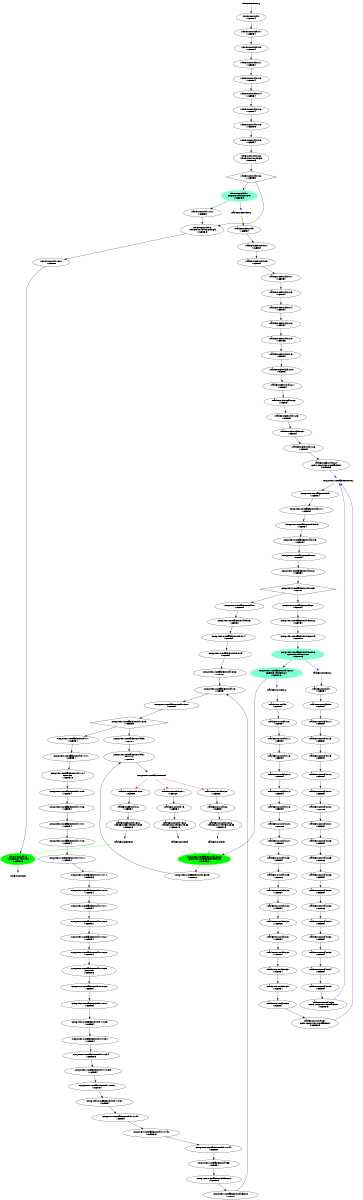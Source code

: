 digraph "CFG" {
fontsize=10;
orientation="portrait";
rankdir="TB";
size="10,8";
_thrFunc0___bb [fontsize=10, label="\"_thrFunc0___bb\"\nWCET=4", width="0.01"];
_thrFunc0___bb__7 [fontsize=10, label="\"_thrFunc0___bb__7\"\nWCET=4", width="0.01"];
_thrFunc0___bb__9 [fontsize=10, label="\"_thrFunc0___bb__9\"\nWCET=4", width="0.01"];
_thrFunc0___bb__11 [fontsize=10, label="\"_thrFunc0___bb__11\"\nWCET=4", width="0.01"];
_thrFunc0___bb__13 [fontsize=10, label="\"_thrFunc0___bb__13\"\nWCET=4", width="0.01"];
_thrFunc0___bb__14 [fontsize=10, label="\"_thrFunc0___bb__14\"\nWCET=4", width="0.01"];
_thrFunc0___bb__16 [fontsize=10, label="\"_thrFunc0___bb__16\"\nWCET=4", width="0.01"];
_thrFunc0___bb__18 [fontsize=10, label="\"_thrFunc0___bb__18\"\nWCET=6", width="0.01"];
_thrFunc0___bb__19 [fontsize=10, label="\"_thrFunc0___bb__19\"\nWCET=4", width="0.01"];
_thrFunc0___bb__20 [fontsize=10, label="_thrFunc0___bb__20\n(_thrFunc0_)mysingle\nWCET=13", width="0.01"];
_thrFunc0___bb__22 [fontsize=10, label="\"_thrFunc0___bb__22\"\nWCET=5", shape=diamond, width="0.01"];
_thrFunc0___bb11 [color=aquamarine, fontsize=10, label="_thrFunc0___bb11\nCREATE _taskFunc39_\nWCET=13", style=filled, width="0.01"];
_thrFunc0___bb11__1 [fontsize=10, label="\"_thrFunc0___bb11__1\"\nWCET=0", width="0.01"];
_thrFunc0___bb13 [fontsize=10, label="_thrFunc0___bb13\n(_thrFunc0_)leaving_single\nWCET=13", width="0.01"];
_thrFunc0___bb13__1 [fontsize=10, label="\"_thrFunc0___bb13__1\"\nWCET=0", width="0.01"];
_thrFunc0___bb14 [color=green, fontsize=10, label="_thrFunc0___bb14\n(_thrFunc0_)taskwait\nWCET=13", style=filled, width="0.01"];
_thrFunc0__entry [color="white", fontsize=10, height="0.01", label="_thrFunc0__entry", width="0.01"];
_thrFunc0__exit [color="white", fontsize=10, label="_thrFunc0__exit", width="0.01"];
_taskFunc39___bb [fontsize=10, label="\"_taskFunc39___bb\"\nWCET=4", width="0.01"];
_taskFunc39___bb__7 [fontsize=10, label="\"_taskFunc39___bb__7\"\nWCET=4", width="0.01"];
_taskFunc39___bb__9 [fontsize=10, label="\"_taskFunc39___bb__9\"\nWCET=4", width="0.01"];
_taskFunc39___bb__11 [fontsize=10, label="\"_taskFunc39___bb__11\"\nWCET=4", width="0.01"];
_taskFunc39___bb__13 [fontsize=10, label="\"_taskFunc39___bb__13\"\nWCET=4", width="0.01"];
_taskFunc39___bb__14 [fontsize=10, label="\"_taskFunc39___bb__14\"\nWCET=4", width="0.01"];
_taskFunc39___bb__16 [fontsize=10, label="\"_taskFunc39___bb__16\"\nWCET=4", width="0.01"];
_taskFunc39___bb__18 [fontsize=10, label="\"_taskFunc39___bb__18\"\nWCET=6", width="0.01"];
_taskFunc39___bb__19 [fontsize=10, label="\"_taskFunc39___bb__19\"\nWCET=4", width="0.01"];
_taskFunc39___bb__20 [fontsize=10, label="\"_taskFunc39___bb__20\"\nWCET=4", width="0.01"];
_taskFunc39___bb__21 [fontsize=10, label="\"_taskFunc39___bb__21\"\nWCET=4", width="0.01"];
_taskFunc39___bb__22 [fontsize=10, label="\"_taskFunc39___bb__22\"\nWCET=4", width="0.01"];
_taskFunc39___bb__23 [fontsize=10, label="\"_taskFunc39___bb__23\"\nWCET=4", width="0.01"];
_taskFunc39___bb__25 [fontsize=10, label="\"_taskFunc39___bb__25\"\nWCET=4", width="0.01"];
_taskFunc39___bb__26 [fontsize=10, label="\"_taskFunc39___bb__26\"\nWCET=4", width="0.01"];
_taskFunc39___bb__27 [fontsize=10, label="_taskFunc39___bb__27\nCALL compute_w_coefficients\nWCET=25", width="0.01"];
_taskFunc39___bb__28 [fontsize=10, label="\"_taskFunc39___bb__28\"\nWCET=0", width="0.01"];
_taskFunc39___bb16 [fontsize=10, label="\"_taskFunc39___bb16\"\nWCET=4", width="0.01"];
_taskFunc39___bb16__2 [fontsize=10, label="_taskFunc39___bb16__2\n(_taskFunc39_)taskenv_free\nWCET=13", width="0.01"];
_taskFunc39__entry [color="white", fontsize=10, height="0.01", label="_taskFunc39__entry", width="0.01"];
_taskFunc39__exit [color="white", fontsize=10, label="_taskFunc39__exit", width="0.01"];
compute_w_coefficients__bb [fontsize=10, label="\"compute_w_coefficients__bb\"\nWCET=4", width="0.01"];
compute_w_coefficients__bb__11 [fontsize=10, label="\"compute_w_coefficients__bb__11\"\nWCET=4", width="0.01"];
compute_w_coefficients__bb__13 [fontsize=10, label="\"compute_w_coefficients__bb__13\"\nWCET=4", width="0.01"];
compute_w_coefficients__bb__15 [fontsize=10, label="\"compute_w_coefficients__bb__15\"\nWCET=4", width="0.01"];
compute_w_coefficients__bb__21 [fontsize=10, label="\"compute_w_coefficients__bb__21\"\nWCET=4", width="0.01"];
compute_w_coefficients__bb__22 [fontsize=10, label="\"compute_w_coefficients__bb__22\"\nWCET=4", width="0.01"];
compute_w_coefficients__bb__25 [fontsize=10, label="\"compute_w_coefficients__bb__25\"\nWCET=7", shape=diamond, width="0.01"];
compute_w_coefficients__bb8 [fontsize=10, label="\"compute_w_coefficients__bb8\"\nWCET=4", width="0.01"];
compute_w_coefficients__bb8__3 [fontsize=10, label="\"compute_w_coefficients__bb8__3\"\nWCET=4", width="0.01"];
compute_w_coefficients__bb8__4 [fontsize=10, label="\"compute_w_coefficients__bb8__4\"\nWCET=4", width="0.01"];
compute_w_coefficients__bb8__5 [fontsize=10, label="\"compute_w_coefficients__bb8__5\"\nWCET=4", width="0.01"];
compute_w_coefficients__bb8__6 [fontsize=10, label="\"compute_w_coefficients__bb8__6\"\nWCET=0", width="0.01"];
compute_w_coefficients__bb13 [fontsize=10, label="\"compute_w_coefficients__bb13\"\nWCET=4", width="0.01"];
compute_w_coefficients__bb13__1 [fontsize=10, label="\"compute_w_coefficients__bb13__1\"\nWCET=4", width="0.01"];
compute_w_coefficients__bb13__3 [fontsize=10, label="\"compute_w_coefficients__bb13__3\"\nWCET=5", shape=diamond, width="0.01"];
compute_w_coefficients__bb17 [fontsize=10, label="\"compute_w_coefficients__bb17\"\nWCET=4", width="0.01"];
compute_w_coefficients__bb17__1 [fontsize=10, label="\"compute_w_coefficients__bb17__1\"\nWCET=4", width="0.01"];
compute_w_coefficients__bb17__4 [fontsize=10, label="compute_w_coefficients__bb17__4\nCALL cos\nWCET=13", width="0.01"];
compute_w_coefficients__bb17__5 [fontsize=10, label="\"compute_w_coefficients__bb17__5\"\nWCET=4", width="0.01"];
compute_w_coefficients__bb17__6 [fontsize=10, label="\"compute_w_coefficients__bb17__6\"\nWCET=4", width="0.01"];
compute_w_coefficients__bb17__7 [fontsize=10, label="\"compute_w_coefficients__bb17__7\"\nWCET=4", width="0.01"];
compute_w_coefficients__bb17__8 [fontsize=10, label="\"compute_w_coefficients__bb17__8\"\nWCET=4", width="0.01"];
compute_w_coefficients__bb17__11 [fontsize=10, label="\"compute_w_coefficients__bb17__11\"\nWCET=4", width="0.01"];
compute_w_coefficients__bb17__14 [fontsize=10, label="\"compute_w_coefficients__bb17__14\"\nWCET=13", width="0.01"];
compute_w_coefficients__bb17__15 [fontsize=10, label="\"compute_w_coefficients__bb17__15\"\nWCET=4", width="0.01"];
compute_w_coefficients__bb17__17 [fontsize=10, label="\"compute_w_coefficients__bb17__17\"\nWCET=4", width="0.01"];
compute_w_coefficients__bb17__20 [fontsize=10, label="\"compute_w_coefficients__bb17__20\"\nWCET=11", width="0.01"];
compute_w_coefficients__bb17__21 [fontsize=10, label="\"compute_w_coefficients__bb17__21\"\nWCET=4", width="0.01"];
compute_w_coefficients__bb17__22 [fontsize=10, label="\"compute_w_coefficients__bb17__22\"\nWCET=4", width="0.01"];
compute_w_coefficients__bb17__25 [fontsize=10, label="compute_w_coefficients__bb17__25\nCALL sin\nWCET=13", width="0.01"];
compute_w_coefficients__bb17__26 [fontsize=10, label="\"compute_w_coefficients__bb17__26\"\nWCET=4", width="0.01"];
compute_w_coefficients__bb17__27 [fontsize=10, label="\"compute_w_coefficients__bb17__27\"\nWCET=4", width="0.01"];
compute_w_coefficients__bb17__29 [fontsize=10, label="\"compute_w_coefficients__bb17__29\"\nWCET=4", width="0.01"];
compute_w_coefficients__bb17__31 [fontsize=10, label="\"compute_w_coefficients__bb17__31\"\nWCET=4", width="0.01"];
compute_w_coefficients__bb17__34 [fontsize=10, label="\"compute_w_coefficients__bb17__34\"\nWCET=13", width="0.01"];
compute_w_coefficients__bb17__35 [fontsize=10, label="\"compute_w_coefficients__bb17__35\"\nWCET=4", width="0.01"];
compute_w_coefficients__bb17__36 [fontsize=10, label="\"compute_w_coefficients__bb17__36\"\nWCET=4", width="0.01"];
compute_w_coefficients__bb17__37 [fontsize=10, label="\"compute_w_coefficients__bb17__37\"\nWCET=4", width="0.01"];
compute_w_coefficients__bb17__40 [fontsize=10, label="\"compute_w_coefficients__bb17__40\"\nWCET=4", width="0.01"];
compute_w_coefficients__bb17__43 [fontsize=10, label="\"compute_w_coefficients__bb17__43\"\nWCET=15", width="0.01"];
compute_w_coefficients__bb17__44 [fontsize=10, label="\"compute_w_coefficients__bb17__44\"\nWCET=0", width="0.01"];
compute_w_coefficients__bb56 [fontsize=10, label="\"compute_w_coefficients__bb56\"\nWCET=4", width="0.01"];
compute_w_coefficients__bb56__2 [fontsize=10, label="\"compute_w_coefficients__bb56__2\"\nWCET=6", width="0.01"];
compute_w_coefficients__bb56__3 [fontsize=10, label="\"compute_w_coefficients__bb56__3\"\nWCET=0", width="0.01"];
compute_w_coefficients__bb59 [fontsize=10, label="\"compute_w_coefficients__bb59\"\nWCET=0", width="0.01"];
compute_w_coefficients__bb60 [fontsize=10, label="\"compute_w_coefficients__bb60\"\nWCET=4", width="0.01"];
compute_w_coefficients__bb60__2 [fontsize=10, label="\"compute_w_coefficients__bb60__2\"\nWCET=4", width="0.01"];
compute_w_coefficients__bb60__5 [fontsize=10, label="\"compute_w_coefficients__bb60__5\"\nWCET=18", width="0.01"];
compute_w_coefficients__bb60__6 [color=aquamarine, fontsize=10, label="compute_w_coefficients__bb60__6\nCREATE _taskFunc0_\nWCET=13", style=filled, width="0.01"];
compute_w_coefficients__bb60__7 [color=aquamarine, fontsize=10, label="compute_w_coefficients__bb60__7\nCREATE _taskFunc1_\nWCET=13", style=filled, width="0.01"];
compute_w_coefficients__bb60__8 [color=green, fontsize=10, label="compute_w_coefficients__bb60__8\n(compute_w_coefficients)taskwait\nWCET=13", style=filled, width="0.01"];
compute_w_coefficients__bb60__9 [fontsize=10, label="\"compute_w_coefficients__bb60__9\"\nWCET=0", width="0.01"];
compute_w_coefficients__bb67 [fontsize=10, label="\"compute_w_coefficients__bb67\"\nRETURN\nWCET=0", width="0.01"];
compute_w_coefficients_entry [color="white", fontsize=10, height="0.01", label="compute_w_coefficients_entry", width="0.01"];
compute_w_coefficients_exit [color="white", fontsize=10, label="compute_w_coefficients_exit", width="0.01"];
_taskFunc0___bb [fontsize=10, label="\"_taskFunc0___bb\"\nWCET=4", width="0.01"];
_taskFunc0___bb__9 [fontsize=10, label="\"_taskFunc0___bb__9\"\nWCET=4", width="0.01"];
_taskFunc0___bb__11 [fontsize=10, label="\"_taskFunc0___bb__11\"\nWCET=4", width="0.01"];
_taskFunc0___bb__13 [fontsize=10, label="\"_taskFunc0___bb__13\"\nWCET=4", width="0.01"];
_taskFunc0___bb__15 [fontsize=10, label="\"_taskFunc0___bb__15\"\nWCET=4", width="0.01"];
_taskFunc0___bb__16 [fontsize=10, label="\"_taskFunc0___bb__16\"\nWCET=4", width="0.01"];
_taskFunc0___bb__18 [fontsize=10, label="\"_taskFunc0___bb__18\"\nWCET=4", width="0.01"];
_taskFunc0___bb__20 [fontsize=10, label="\"_taskFunc0___bb__20\"\nWCET=6", width="0.01"];
_taskFunc0___bb__21 [fontsize=10, label="\"_taskFunc0___bb__21\"\nWCET=4", width="0.01"];
_taskFunc0___bb__23 [fontsize=10, label="\"_taskFunc0___bb__23\"\nWCET=4", width="0.01"];
_taskFunc0___bb__25 [fontsize=10, label="\"_taskFunc0___bb__25\"\nWCET=6", width="0.01"];
_taskFunc0___bb__26 [fontsize=10, label="\"_taskFunc0___bb__26\"\nWCET=4", width="0.01"];
_taskFunc0___bb__28 [fontsize=10, label="\"_taskFunc0___bb__28\"\nWCET=4", width="0.01"];
_taskFunc0___bb__30 [fontsize=10, label="\"_taskFunc0___bb__30\"\nWCET=6", width="0.01"];
_taskFunc0___bb__31 [fontsize=10, label="\"_taskFunc0___bb__31\"\nWCET=4", width="0.01"];
_taskFunc0___bb__32 [fontsize=10, label="\"_taskFunc0___bb__32\"\nWCET=4", width="0.01"];
_taskFunc0___bb__33 [fontsize=10, label="\"_taskFunc0___bb__33\"\nWCET=4", width="0.01"];
_taskFunc0___bb__34 [fontsize=10, label="\"_taskFunc0___bb__34\"\nWCET=4", width="0.01"];
_taskFunc0___bb__35 [fontsize=10, label="\"_taskFunc0___bb__35\"\nWCET=4", width="0.01"];
_taskFunc0___bb__36 [fontsize=10, label="_taskFunc0___bb__36\nCALL compute_w_coefficients\nWCET=13", width="0.01"];
_taskFunc0___bb__37 [fontsize=10, label="\"_taskFunc0___bb__37\"\nWCET=0", width="0.01"];
_taskFunc0___bb19 [fontsize=10, label="\"_taskFunc0___bb19\"\nWCET=4", width="0.01"];
_taskFunc0___bb19__2 [fontsize=10, label="_taskFunc0___bb19__2\n(_taskFunc0_)taskenv_free\nWCET=13", width="0.01"];
_taskFunc0__entry [color="white", fontsize=10, height="0.01", label="_taskFunc0__entry", width="0.01"];
_taskFunc0__exit [color="white", fontsize=10, label="_taskFunc0__exit", width="0.01"];
_taskFunc1___bb [fontsize=10, label="\"_taskFunc1___bb\"\nWCET=4", width="0.01"];
_taskFunc1___bb__9 [fontsize=10, label="\"_taskFunc1___bb__9\"\nWCET=4", width="0.01"];
_taskFunc1___bb__11 [fontsize=10, label="\"_taskFunc1___bb__11\"\nWCET=4", width="0.01"];
_taskFunc1___bb__13 [fontsize=10, label="\"_taskFunc1___bb__13\"\nWCET=4", width="0.01"];
_taskFunc1___bb__15 [fontsize=10, label="\"_taskFunc1___bb__15\"\nWCET=4", width="0.01"];
_taskFunc1___bb__16 [fontsize=10, label="\"_taskFunc1___bb__16\"\nWCET=4", width="0.01"];
_taskFunc1___bb__18 [fontsize=10, label="\"_taskFunc1___bb__18\"\nWCET=4", width="0.01"];
_taskFunc1___bb__20 [fontsize=10, label="\"_taskFunc1___bb__20\"\nWCET=6", width="0.01"];
_taskFunc1___bb__21 [fontsize=10, label="\"_taskFunc1___bb__21\"\nWCET=4", width="0.01"];
_taskFunc1___bb__23 [fontsize=10, label="\"_taskFunc1___bb__23\"\nWCET=4", width="0.01"];
_taskFunc1___bb__25 [fontsize=10, label="\"_taskFunc1___bb__25\"\nWCET=6", width="0.01"];
_taskFunc1___bb__26 [fontsize=10, label="\"_taskFunc1___bb__26\"\nWCET=4", width="0.01"];
_taskFunc1___bb__28 [fontsize=10, label="\"_taskFunc1___bb__28\"\nWCET=4", width="0.01"];
_taskFunc1___bb__30 [fontsize=10, label="\"_taskFunc1___bb__30\"\nWCET=6", width="0.01"];
_taskFunc1___bb__31 [fontsize=10, label="\"_taskFunc1___bb__31\"\nWCET=4", width="0.01"];
_taskFunc1___bb__32 [fontsize=10, label="\"_taskFunc1___bb__32\"\nWCET=4", width="0.01"];
_taskFunc1___bb__33 [fontsize=10, label="\"_taskFunc1___bb__33\"\nWCET=4", width="0.01"];
_taskFunc1___bb__35 [fontsize=10, label="\"_taskFunc1___bb__35\"\nWCET=4", width="0.01"];
_taskFunc1___bb__36 [fontsize=10, label="\"_taskFunc1___bb__36\"\nWCET=4", width="0.01"];
_taskFunc1___bb__37 [fontsize=10, label="_taskFunc1___bb__37\nCALL compute_w_coefficients\nWCET=15", width="0.01"];
_taskFunc1___bb__38 [fontsize=10, label="\"_taskFunc1___bb__38\"\nWCET=0", width="0.01"];
_taskFunc1___bb20 [fontsize=10, label="\"_taskFunc1___bb20\"\nWCET=4", width="0.01"];
_taskFunc1___bb20__2 [fontsize=10, label="_taskFunc1___bb20__2\n(_taskFunc1_)taskenv_free\nWCET=13", width="0.01"];
_taskFunc1__entry [color="white", fontsize=10, height="0.01", label="_taskFunc1__entry", width="0.01"];
_taskFunc1__exit [color="white", fontsize=10, label="_taskFunc1__exit", width="0.01"];
_thrFunc0___bb -> _thrFunc0___bb__7  [key=0];
_thrFunc0___bb__7 -> _thrFunc0___bb__9  [key=0];
_thrFunc0___bb__9 -> _thrFunc0___bb__11  [key=0];
_thrFunc0___bb__11 -> _thrFunc0___bb__13  [key=0];
_thrFunc0___bb__13 -> _thrFunc0___bb__14  [key=0];
_thrFunc0___bb__14 -> _thrFunc0___bb__16  [key=0];
_thrFunc0___bb__16 -> _thrFunc0___bb__18  [key=0];
_thrFunc0___bb__18 -> _thrFunc0___bb__19  [key=0];
_thrFunc0___bb__19 -> _thrFunc0___bb__20  [key=0];
_thrFunc0___bb__20 -> _thrFunc0___bb__22  [key=0];
_thrFunc0___bb__22 -> _thrFunc0___bb11  [key=0];
_thrFunc0___bb__22 -> _thrFunc0___bb13  [key=0];
_thrFunc0___bb11 -> _thrFunc0___bb11__1  [key=0];
_thrFunc0___bb11 -> _taskFunc39__entry  [color=blue, key=0];
_thrFunc0___bb11__1 -> _thrFunc0___bb13  [key=0];
_thrFunc0___bb13 -> _thrFunc0___bb13__1  [key=0];
_thrFunc0___bb13__1 -> _thrFunc0___bb14  [key=0];
_thrFunc0___bb14 -> _thrFunc0__exit  [key=0];
_thrFunc0__entry -> _thrFunc0___bb  [key=0];
_taskFunc39___bb -> _taskFunc39___bb__7  [key=0];
_taskFunc39___bb__7 -> _taskFunc39___bb__9  [key=0];
_taskFunc39___bb__9 -> _taskFunc39___bb__11  [key=0];
_taskFunc39___bb__11 -> _taskFunc39___bb__13  [key=0];
_taskFunc39___bb__13 -> _taskFunc39___bb__14  [key=0];
_taskFunc39___bb__14 -> _taskFunc39___bb__16  [key=0];
_taskFunc39___bb__16 -> _taskFunc39___bb__18  [key=0];
_taskFunc39___bb__18 -> _taskFunc39___bb__19  [key=0];
_taskFunc39___bb__19 -> _taskFunc39___bb__20  [key=0];
_taskFunc39___bb__20 -> _taskFunc39___bb__21  [key=0];
_taskFunc39___bb__21 -> _taskFunc39___bb__22  [key=0];
_taskFunc39___bb__22 -> _taskFunc39___bb__23  [key=0];
_taskFunc39___bb__23 -> _taskFunc39___bb__25  [key=0];
_taskFunc39___bb__25 -> _taskFunc39___bb__26  [key=0];
_taskFunc39___bb__26 -> _taskFunc39___bb__27  [key=0];
_taskFunc39___bb__27 -> compute_w_coefficients_entry  [color=blue, key=0];
_taskFunc39___bb__28 -> _taskFunc39___bb16  [key=0];
_taskFunc39___bb16 -> _taskFunc39___bb16__2  [key=0];
_taskFunc39___bb16__2 -> _taskFunc39__exit  [key=0];
_taskFunc39__entry -> _taskFunc39___bb  [key=0];
_taskFunc39__exit -> _thrFunc0___bb14  [color=green, key=0];
compute_w_coefficients__bb -> compute_w_coefficients__bb__11  [key=0];
compute_w_coefficients__bb__11 -> compute_w_coefficients__bb__13  [key=0];
compute_w_coefficients__bb__13 -> compute_w_coefficients__bb__15  [key=0];
compute_w_coefficients__bb__15 -> compute_w_coefficients__bb__21  [key=0];
compute_w_coefficients__bb__21 -> compute_w_coefficients__bb__22  [key=0];
compute_w_coefficients__bb__22 -> compute_w_coefficients__bb__25  [key=0];
compute_w_coefficients__bb__25 -> compute_w_coefficients__bb8  [key=0];
compute_w_coefficients__bb__25 -> compute_w_coefficients__bb60  [key=0];
compute_w_coefficients__bb8 -> compute_w_coefficients__bb8__3  [key=0];
compute_w_coefficients__bb8__3 -> compute_w_coefficients__bb8__4  [key=0];
compute_w_coefficients__bb8__4 -> compute_w_coefficients__bb8__5  [key=0];
compute_w_coefficients__bb8__5 -> compute_w_coefficients__bb8__6  [key=0];
compute_w_coefficients__bb8__6 -> compute_w_coefficients__bb13  [key=0];
compute_w_coefficients__bb13 -> compute_w_coefficients__bb13__1  [key=0];
compute_w_coefficients__bb13__1 -> compute_w_coefficients__bb13__3  [key=0];
compute_w_coefficients__bb13__3 -> compute_w_coefficients__bb17  [key=0];
compute_w_coefficients__bb13__3 -> compute_w_coefficients__bb59  [key=0];
compute_w_coefficients__bb17 -> compute_w_coefficients__bb17__1  [key=0];
compute_w_coefficients__bb17__1 -> compute_w_coefficients__bb17__4  [key=0];
compute_w_coefficients__bb17__4 -> compute_w_coefficients__bb17__5  [key=0];
compute_w_coefficients__bb17__5 -> compute_w_coefficients__bb17__6  [key=0];
compute_w_coefficients__bb17__6 -> compute_w_coefficients__bb17__7  [key=0];
compute_w_coefficients__bb17__7 -> compute_w_coefficients__bb17__8  [key=0];
compute_w_coefficients__bb17__8 -> compute_w_coefficients__bb17__11  [key=0];
compute_w_coefficients__bb17__11 -> compute_w_coefficients__bb17__14  [key=0];
compute_w_coefficients__bb17__14 -> compute_w_coefficients__bb17__15  [key=0];
compute_w_coefficients__bb17__15 -> compute_w_coefficients__bb17__17  [key=0];
compute_w_coefficients__bb17__17 -> compute_w_coefficients__bb17__20  [key=0];
compute_w_coefficients__bb17__20 -> compute_w_coefficients__bb17__21  [key=0];
compute_w_coefficients__bb17__21 -> compute_w_coefficients__bb17__22  [key=0];
compute_w_coefficients__bb17__22 -> compute_w_coefficients__bb17__25  [key=0];
compute_w_coefficients__bb17__25 -> compute_w_coefficients__bb17__26  [key=0];
compute_w_coefficients__bb17__26 -> compute_w_coefficients__bb17__27  [key=0];
compute_w_coefficients__bb17__27 -> compute_w_coefficients__bb17__29  [key=0];
compute_w_coefficients__bb17__29 -> compute_w_coefficients__bb17__31  [key=0];
compute_w_coefficients__bb17__31 -> compute_w_coefficients__bb17__34  [key=0];
compute_w_coefficients__bb17__34 -> compute_w_coefficients__bb17__35  [key=0];
compute_w_coefficients__bb17__35 -> compute_w_coefficients__bb17__36  [key=0];
compute_w_coefficients__bb17__36 -> compute_w_coefficients__bb17__37  [key=0];
compute_w_coefficients__bb17__37 -> compute_w_coefficients__bb17__40  [key=0];
compute_w_coefficients__bb17__40 -> compute_w_coefficients__bb17__43  [key=0];
compute_w_coefficients__bb17__43 -> compute_w_coefficients__bb17__44  [key=0];
compute_w_coefficients__bb17__44 -> compute_w_coefficients__bb56  [key=0];
compute_w_coefficients__bb56 -> compute_w_coefficients__bb56__2  [key=0];
compute_w_coefficients__bb56__2 -> compute_w_coefficients__bb56__3  [key=0];
compute_w_coefficients__bb56__3 -> compute_w_coefficients__bb13  [key=0];
compute_w_coefficients__bb59 -> compute_w_coefficients__bb67  [key=0];
compute_w_coefficients__bb60 -> compute_w_coefficients__bb60__2  [key=0];
compute_w_coefficients__bb60__2 -> compute_w_coefficients__bb60__5  [key=0];
compute_w_coefficients__bb60__5 -> compute_w_coefficients__bb60__6  [key=0];
compute_w_coefficients__bb60__6 -> compute_w_coefficients__bb60__7  [key=0];
compute_w_coefficients__bb60__6 -> _taskFunc0__entry  [color=blue, key=0];
compute_w_coefficients__bb60__7 -> compute_w_coefficients__bb60__8  [key=0];
compute_w_coefficients__bb60__7 -> _taskFunc1__entry  [color=blue, key=0];
compute_w_coefficients__bb60__8 -> compute_w_coefficients__bb60__9  [key=0];
compute_w_coefficients__bb60__9 -> compute_w_coefficients__bb67  [key=0];
compute_w_coefficients__bb67 -> compute_w_coefficients_exit  [key=0];
compute_w_coefficients_entry -> compute_w_coefficients__bb  [key=0];
compute_w_coefficients_exit -> _taskFunc39___bb__28  [color=red, key=0];
compute_w_coefficients_exit -> _taskFunc0___bb__37  [color=red, key=0];
compute_w_coefficients_exit -> _taskFunc1___bb__38  [color=red, key=0];
_taskFunc0___bb -> _taskFunc0___bb__9  [key=0];
_taskFunc0___bb__9 -> _taskFunc0___bb__11  [key=0];
_taskFunc0___bb__11 -> _taskFunc0___bb__13  [key=0];
_taskFunc0___bb__13 -> _taskFunc0___bb__15  [key=0];
_taskFunc0___bb__15 -> _taskFunc0___bb__16  [key=0];
_taskFunc0___bb__16 -> _taskFunc0___bb__18  [key=0];
_taskFunc0___bb__18 -> _taskFunc0___bb__20  [key=0];
_taskFunc0___bb__20 -> _taskFunc0___bb__21  [key=0];
_taskFunc0___bb__21 -> _taskFunc0___bb__23  [key=0];
_taskFunc0___bb__23 -> _taskFunc0___bb__25  [key=0];
_taskFunc0___bb__25 -> _taskFunc0___bb__26  [key=0];
_taskFunc0___bb__26 -> _taskFunc0___bb__28  [key=0];
_taskFunc0___bb__28 -> _taskFunc0___bb__30  [key=0];
_taskFunc0___bb__30 -> _taskFunc0___bb__31  [key=0];
_taskFunc0___bb__31 -> _taskFunc0___bb__32  [key=0];
_taskFunc0___bb__32 -> _taskFunc0___bb__33  [key=0];
_taskFunc0___bb__33 -> _taskFunc0___bb__34  [key=0];
_taskFunc0___bb__34 -> _taskFunc0___bb__35  [key=0];
_taskFunc0___bb__35 -> _taskFunc0___bb__36  [key=0];
_taskFunc0___bb__36 -> compute_w_coefficients_entry  [color=blue, key=0];
_taskFunc0___bb__37 -> _taskFunc0___bb19  [key=0];
_taskFunc0___bb19 -> _taskFunc0___bb19__2  [key=0];
_taskFunc0___bb19__2 -> _taskFunc0__exit  [key=0];
_taskFunc0__entry -> _taskFunc0___bb  [key=0];
_taskFunc0__exit -> compute_w_coefficients__bb60__8  [color=green, key=0];
_taskFunc1___bb -> _taskFunc1___bb__9  [key=0];
_taskFunc1___bb__9 -> _taskFunc1___bb__11  [key=0];
_taskFunc1___bb__11 -> _taskFunc1___bb__13  [key=0];
_taskFunc1___bb__13 -> _taskFunc1___bb__15  [key=0];
_taskFunc1___bb__15 -> _taskFunc1___bb__16  [key=0];
_taskFunc1___bb__16 -> _taskFunc1___bb__18  [key=0];
_taskFunc1___bb__18 -> _taskFunc1___bb__20  [key=0];
_taskFunc1___bb__20 -> _taskFunc1___bb__21  [key=0];
_taskFunc1___bb__21 -> _taskFunc1___bb__23  [key=0];
_taskFunc1___bb__23 -> _taskFunc1___bb__25  [key=0];
_taskFunc1___bb__25 -> _taskFunc1___bb__26  [key=0];
_taskFunc1___bb__26 -> _taskFunc1___bb__28  [key=0];
_taskFunc1___bb__28 -> _taskFunc1___bb__30  [key=0];
_taskFunc1___bb__30 -> _taskFunc1___bb__31  [key=0];
_taskFunc1___bb__31 -> _taskFunc1___bb__32  [key=0];
_taskFunc1___bb__32 -> _taskFunc1___bb__33  [key=0];
_taskFunc1___bb__33 -> _taskFunc1___bb__35  [key=0];
_taskFunc1___bb__35 -> _taskFunc1___bb__36  [key=0];
_taskFunc1___bb__36 -> _taskFunc1___bb__37  [key=0];
_taskFunc1___bb__37 -> compute_w_coefficients_entry  [color=blue, key=0];
_taskFunc1___bb__38 -> _taskFunc1___bb20  [key=0];
_taskFunc1___bb20 -> _taskFunc1___bb20__2  [key=0];
_taskFunc1___bb20__2 -> _taskFunc1__exit  [key=0];
_taskFunc1__entry -> _taskFunc1___bb  [key=0];
_taskFunc1__exit -> compute_w_coefficients__bb60__8  [color=green, key=0];
}
